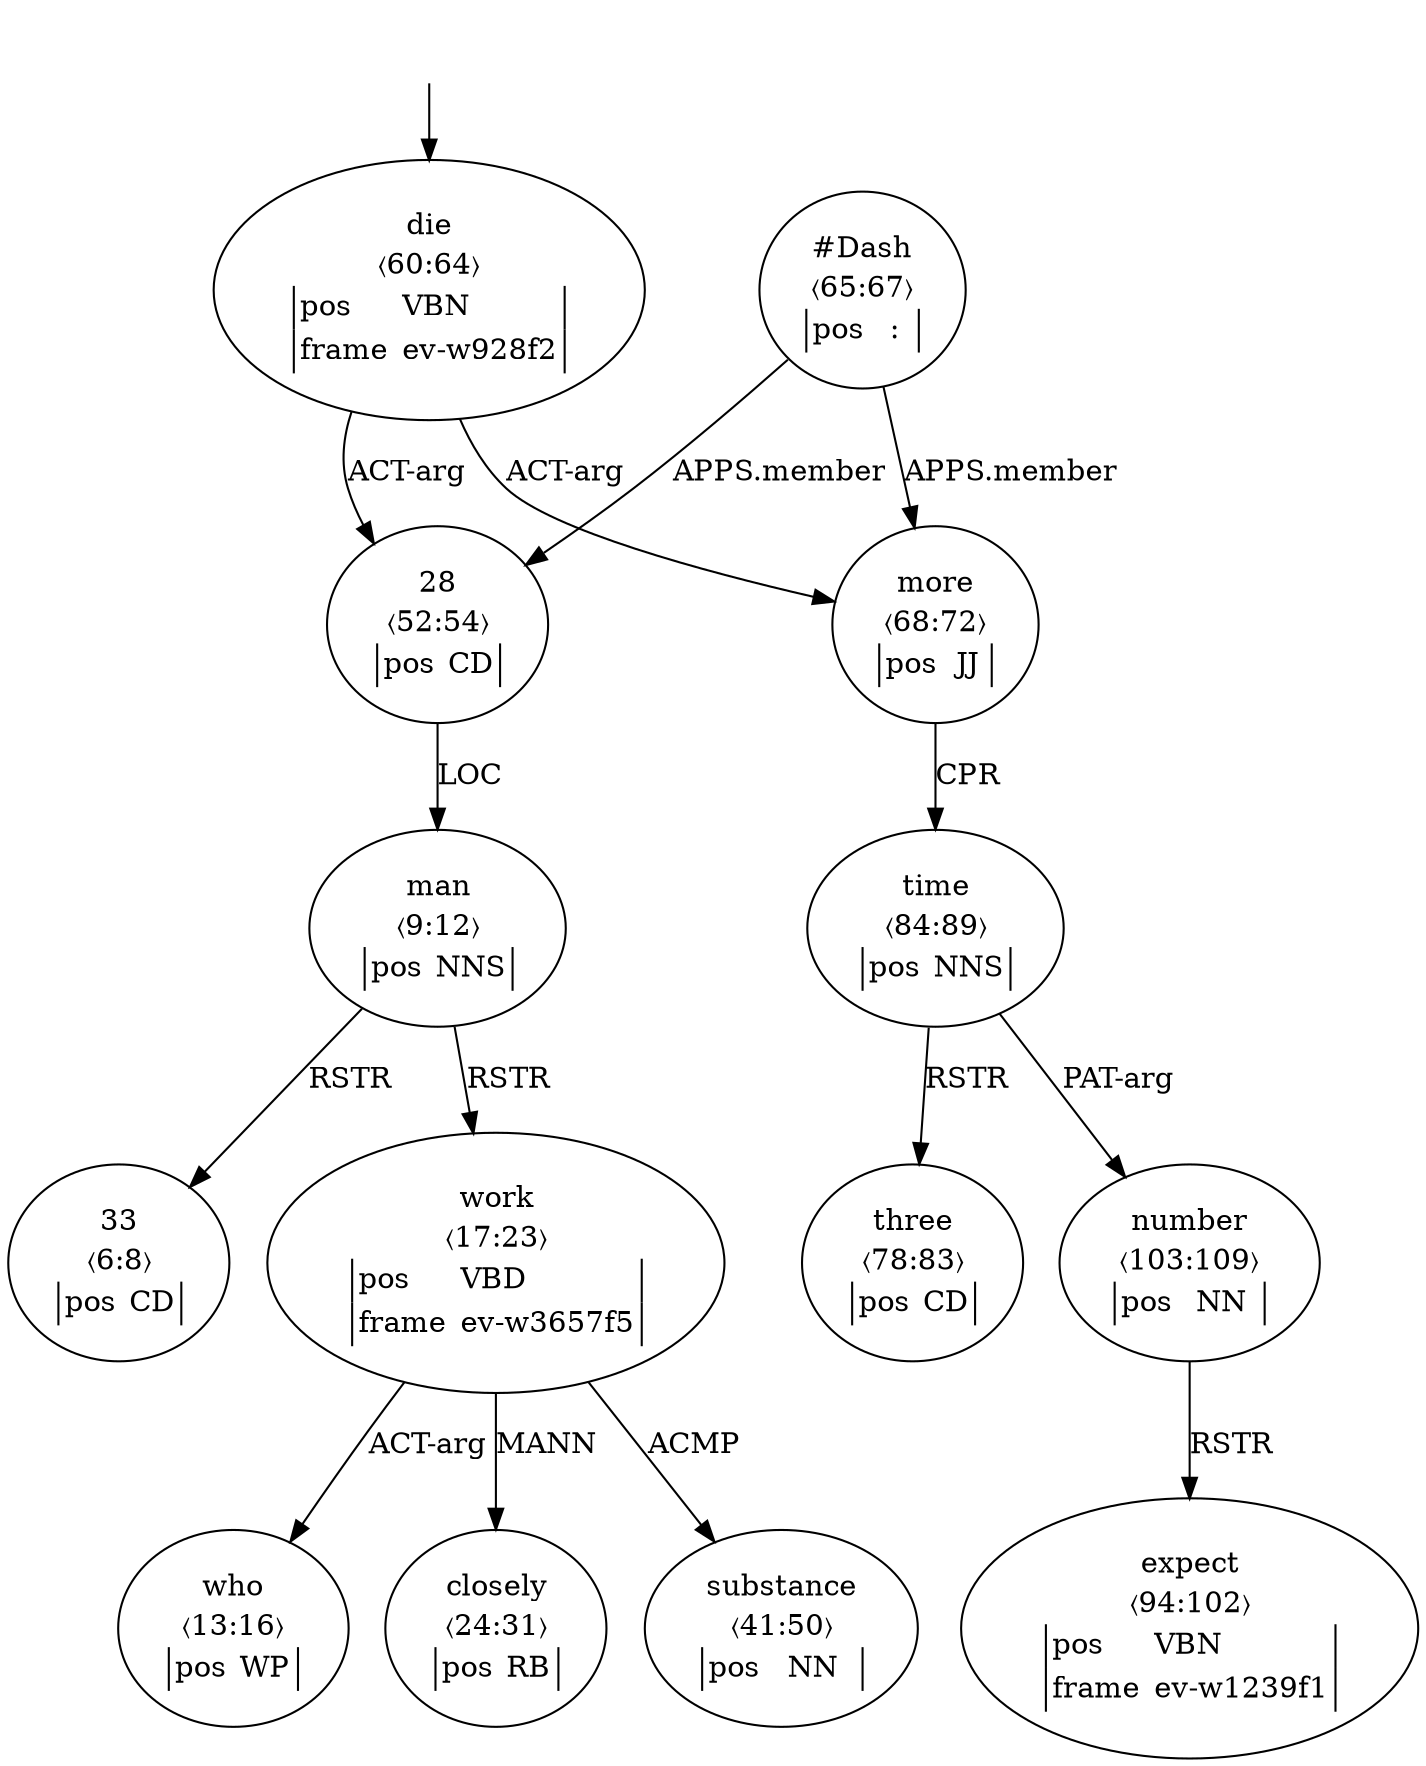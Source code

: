 digraph "20003013" {
  top [ style=invis ];
  top -> 12;
  1 [ label=<<table align="center" border="0" cellspacing="0"><tr><td colspan="2">33</td></tr><tr><td colspan="2">〈6:8〉</td></tr><tr><td sides="l" border="1" align="left">pos</td><td sides="r" border="1" align="left">CD</td></tr></table>> ];
  2 [ label=<<table align="center" border="0" cellspacing="0"><tr><td colspan="2">man</td></tr><tr><td colspan="2">〈9:12〉</td></tr><tr><td sides="l" border="1" align="left">pos</td><td sides="r" border="1" align="left">NNS</td></tr></table>> ];
  3 [ label=<<table align="center" border="0" cellspacing="0"><tr><td colspan="2">who</td></tr><tr><td colspan="2">〈13:16〉</td></tr><tr><td sides="l" border="1" align="left">pos</td><td sides="r" border="1" align="left">WP</td></tr></table>> ];
  4 [ label=<<table align="center" border="0" cellspacing="0"><tr><td colspan="2">work</td></tr><tr><td colspan="2">〈17:23〉</td></tr><tr><td sides="l" border="1" align="left">pos</td><td sides="r" border="1" align="left">VBD</td></tr><tr><td sides="l" border="1" align="left">frame</td><td sides="r" border="1" align="left">ev-w3657f5</td></tr></table>> ];
  5 [ label=<<table align="center" border="0" cellspacing="0"><tr><td colspan="2">closely</td></tr><tr><td colspan="2">〈24:31〉</td></tr><tr><td sides="l" border="1" align="left">pos</td><td sides="r" border="1" align="left">RB</td></tr></table>> ];
  8 [ label=<<table align="center" border="0" cellspacing="0"><tr><td colspan="2">substance</td></tr><tr><td colspan="2">〈41:50〉</td></tr><tr><td sides="l" border="1" align="left">pos</td><td sides="r" border="1" align="left">NN</td></tr></table>> ];
  10 [ label=<<table align="center" border="0" cellspacing="0"><tr><td colspan="2">28</td></tr><tr><td colspan="2">〈52:54〉</td></tr><tr><td sides="l" border="1" align="left">pos</td><td sides="r" border="1" align="left">CD</td></tr></table>> ];
  12 [ label=<<table align="center" border="0" cellspacing="0"><tr><td colspan="2">die</td></tr><tr><td colspan="2">〈60:64〉</td></tr><tr><td sides="l" border="1" align="left">pos</td><td sides="r" border="1" align="left">VBN</td></tr><tr><td sides="l" border="1" align="left">frame</td><td sides="r" border="1" align="left">ev-w928f2</td></tr></table>> ];
  13 [ label=<<table align="center" border="0" cellspacing="0"><tr><td colspan="2">#Dash</td></tr><tr><td colspan="2">〈65:67〉</td></tr><tr><td sides="l" border="1" align="left">pos</td><td sides="r" border="1" align="left">:</td></tr></table>> ];
  14 [ label=<<table align="center" border="0" cellspacing="0"><tr><td colspan="2">more</td></tr><tr><td colspan="2">〈68:72〉</td></tr><tr><td sides="l" border="1" align="left">pos</td><td sides="r" border="1" align="left">JJ</td></tr></table>> ];
  16 [ label=<<table align="center" border="0" cellspacing="0"><tr><td colspan="2">three</td></tr><tr><td colspan="2">〈78:83〉</td></tr><tr><td sides="l" border="1" align="left">pos</td><td sides="r" border="1" align="left">CD</td></tr></table>> ];
  17 [ label=<<table align="center" border="0" cellspacing="0"><tr><td colspan="2">time</td></tr><tr><td colspan="2">〈84:89〉</td></tr><tr><td sides="l" border="1" align="left">pos</td><td sides="r" border="1" align="left">NNS</td></tr></table>> ];
  19 [ label=<<table align="center" border="0" cellspacing="0"><tr><td colspan="2">expect</td></tr><tr><td colspan="2">〈94:102〉</td></tr><tr><td sides="l" border="1" align="left">pos</td><td sides="r" border="1" align="left">VBN</td></tr><tr><td sides="l" border="1" align="left">frame</td><td sides="r" border="1" align="left">ev-w1239f1</td></tr></table>> ];
  20 [ label=<<table align="center" border="0" cellspacing="0"><tr><td colspan="2">number</td></tr><tr><td colspan="2">〈103:109〉</td></tr><tr><td sides="l" border="1" align="left">pos</td><td sides="r" border="1" align="left">NN</td></tr></table>> ];
  14 -> 17 [ label="CPR" ];
  13 -> 10 [ label="APPS.member" ];
  10 -> 2 [ label="LOC" ];
  4 -> 8 [ label="ACMP" ];
  17 -> 20 [ label="PAT-arg" ];
  2 -> 4 [ label="RSTR" ];
  2 -> 1 [ label="RSTR" ];
  17 -> 16 [ label="RSTR" ];
  13 -> 14 [ label="APPS.member" ];
  4 -> 5 [ label="MANN" ];
  12 -> 14 [ label="ACT-arg" ];
  12 -> 10 [ label="ACT-arg" ];
  20 -> 19 [ label="RSTR" ];
  4 -> 3 [ label="ACT-arg" ];
}

